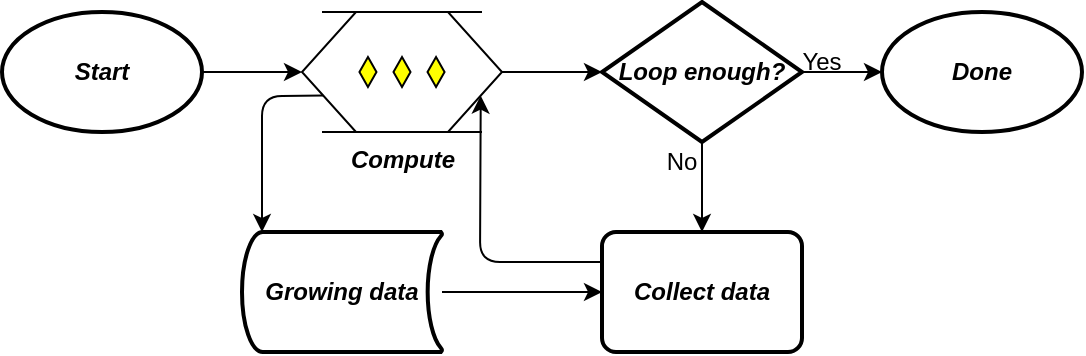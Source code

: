 <mxfile>
    <diagram id="qW4T6qhAuWOeyLDTP5R1" name="Page-1">
        <mxGraphModel dx="806" dy="520" grid="1" gridSize="10" guides="1" tooltips="1" connect="1" arrows="1" fold="1" page="1" pageScale="1" pageWidth="850" pageHeight="1100" math="0" shadow="0">
            <root>
                <mxCell id="0"/>
                <mxCell id="1" parent="0"/>
                <mxCell id="14" value="" style="edgeStyle=none;html=1;fontSize=12;fontStyle=3" parent="1" source="2" target="13" edge="1">
                    <mxGeometry relative="1" as="geometry"/>
                </mxCell>
                <mxCell id="22" value="" style="edgeStyle=none;html=1;" parent="1" source="2" target="7" edge="1">
                    <mxGeometry relative="1" as="geometry"/>
                </mxCell>
                <mxCell id="2" value="Loop enough?" style="strokeWidth=2;html=1;shape=mxgraph.flowchart.decision;whiteSpace=wrap;fontSize=12;fontStyle=3" parent="1" vertex="1">
                    <mxGeometry x="480" y="105" width="100" height="70" as="geometry"/>
                </mxCell>
                <mxCell id="12" value="" style="edgeStyle=none;html=1;fontSize=12;fontStyle=3" parent="1" source="3" target="7" edge="1">
                    <mxGeometry relative="1" as="geometry"/>
                </mxCell>
                <mxCell id="3" value="Growing data" style="strokeWidth=2;html=1;shape=mxgraph.flowchart.stored_data;whiteSpace=wrap;fontSize=12;fontStyle=3" parent="1" vertex="1">
                    <mxGeometry x="300" y="220" width="100" height="60" as="geometry"/>
                </mxCell>
                <mxCell id="17" value="" style="edgeStyle=none;html=1;fontSize=12;fontStyle=3" parent="1" source="4" target="15" edge="1">
                    <mxGeometry relative="1" as="geometry"/>
                </mxCell>
                <mxCell id="4" value="Start" style="strokeWidth=2;html=1;shape=mxgraph.flowchart.start_1;whiteSpace=wrap;fontSize=12;fontStyle=3" parent="1" vertex="1">
                    <mxGeometry x="180" y="110" width="100" height="60" as="geometry"/>
                </mxCell>
                <mxCell id="25" style="edgeStyle=none;html=1;exitX=0;exitY=0.25;exitDx=0;exitDy=0;entryX=1;entryY=0.75;entryDx=0;entryDy=0;" parent="1" source="7" target="15" edge="1">
                    <mxGeometry relative="1" as="geometry">
                        <Array as="points">
                            <mxPoint x="419" y="235"/>
                        </Array>
                    </mxGeometry>
                </mxCell>
                <mxCell id="7" value="Collect data" style="rounded=1;whiteSpace=wrap;html=1;absoluteArcSize=1;arcSize=14;strokeWidth=2;fontSize=12;fontStyle=3" parent="1" vertex="1">
                    <mxGeometry x="480" y="220" width="100" height="60" as="geometry"/>
                </mxCell>
                <mxCell id="13" value="Done" style="strokeWidth=2;html=1;shape=mxgraph.flowchart.start_1;whiteSpace=wrap;fontSize=12;fontStyle=3" parent="1" vertex="1">
                    <mxGeometry x="620" y="110" width="100" height="60" as="geometry"/>
                </mxCell>
                <mxCell id="16" value="" style="edgeStyle=none;html=1;fontSize=12;fontStyle=3" parent="1" source="15" target="2" edge="1">
                    <mxGeometry relative="1" as="geometry"/>
                </mxCell>
                <mxCell id="15" value="Compute" style="verticalLabelPosition=bottom;verticalAlign=top;html=1;shape=hexagon;perimeter=hexagonPerimeter2;arcSize=6;size=0.27;fontSize=12;fontStyle=3" parent="1" vertex="1">
                    <mxGeometry x="330" y="110" width="100" height="60" as="geometry"/>
                </mxCell>
                <mxCell id="21" value="" style="verticalLabelPosition=bottom;verticalAlign=top;html=1;shape=mxgraph.flowchart.parallel_mode;pointerEvents=1;fontSize=12;fontStyle=3" parent="1" vertex="1">
                    <mxGeometry x="340" y="110" width="80" height="60" as="geometry"/>
                </mxCell>
                <mxCell id="24" style="edgeStyle=none;html=1;exitX=0;exitY=0.75;exitDx=0;exitDy=0;entryX=0.1;entryY=0;entryDx=0;entryDy=0;entryPerimeter=0;" parent="1" source="15" target="3" edge="1">
                    <mxGeometry relative="1" as="geometry">
                        <Array as="points">
                            <mxPoint x="310" y="152"/>
                        </Array>
                    </mxGeometry>
                </mxCell>
                <mxCell id="26" value="Yes" style="text;html=1;align=center;verticalAlign=middle;whiteSpace=wrap;rounded=0;" vertex="1" parent="1">
                    <mxGeometry x="560" y="120" width="60" height="30" as="geometry"/>
                </mxCell>
                <mxCell id="27" value="No" style="text;html=1;align=center;verticalAlign=middle;whiteSpace=wrap;rounded=0;" vertex="1" parent="1">
                    <mxGeometry x="490" y="170" width="60" height="30" as="geometry"/>
                </mxCell>
            </root>
        </mxGraphModel>
    </diagram>
</mxfile>